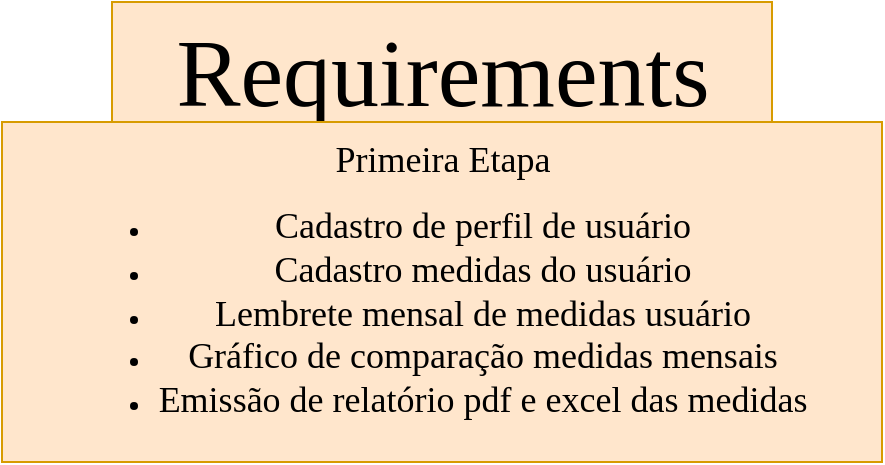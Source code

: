 <mxfile version="21.1.1" type="github">
  <diagram name="Página-1" id="QN-l5Cvf_ZFzQhAqVFd9">
    <mxGraphModel dx="2416" dy="763" grid="1" gridSize="10" guides="1" tooltips="1" connect="1" arrows="1" fold="1" page="1" pageScale="1" pageWidth="827" pageHeight="1169" math="0" shadow="0">
      <root>
        <mxCell id="0" />
        <mxCell id="1" parent="0" />
        <mxCell id="jp9rniIs49GK-U40GYv0-1" value="&lt;font data-font-src=&quot;https://fonts.googleapis.com/css?family=Quicksand&quot; face=&quot;Quicksand&quot; style=&quot;font-size: 48px;&quot;&gt;Requirements&lt;br&gt;&lt;/font&gt;" style="text;html=1;align=center;verticalAlign=middle;resizable=0;points=[];autosize=1;strokeColor=#d79b00;fillColor=#ffe6cc;" vertex="1" parent="1">
          <mxGeometry x="-1599" width="330" height="70" as="geometry" />
        </mxCell>
        <mxCell id="jp9rniIs49GK-U40GYv0-2" value="&lt;span style=&quot;font-size: 18px; font-family: Quicksand; background-color: initial;&quot;&gt;Primeira Etapa&lt;/span&gt;&lt;br&gt;&lt;ul&gt;&lt;li&gt;&lt;font data-font-src=&quot;https://fonts.googleapis.com/css?family=Quicksand&quot; face=&quot;Quicksand&quot; style=&quot;font-size: 18px;&quot;&gt;Cadastro de perfil de usuário&lt;/font&gt;&lt;/li&gt;&lt;li&gt;&lt;font data-font-src=&quot;https://fonts.googleapis.com/css?family=Quicksand&quot; face=&quot;Quicksand&quot; style=&quot;font-size: 18px;&quot;&gt;Cadastro medidas do usuário&lt;/font&gt;&lt;/li&gt;&lt;li&gt;&lt;font data-font-src=&quot;https://fonts.googleapis.com/css?family=Quicksand&quot; face=&quot;Quicksand&quot; style=&quot;font-size: 18px;&quot;&gt;Lembrete mensal de medidas usuário&lt;/font&gt;&lt;/li&gt;&lt;li&gt;&lt;font data-font-src=&quot;https://fonts.googleapis.com/css?family=Quicksand&quot; face=&quot;Quicksand&quot; style=&quot;font-size: 18px;&quot;&gt;Gráfico de comparação medidas mensais&lt;/font&gt;&lt;/li&gt;&lt;li&gt;&lt;font data-font-src=&quot;https://fonts.googleapis.com/css?family=Quicksand&quot; face=&quot;Quicksand&quot; style=&quot;font-size: 18px;&quot;&gt;Emissão de relatório pdf e excel das medidas&lt;/font&gt;&lt;/li&gt;&lt;/ul&gt;" style="text;html=1;align=center;verticalAlign=middle;resizable=0;points=[];autosize=1;strokeColor=#d79b00;fillColor=#ffe6cc;" vertex="1" parent="1">
          <mxGeometry x="-1654" y="60" width="440" height="170" as="geometry" />
        </mxCell>
      </root>
    </mxGraphModel>
  </diagram>
</mxfile>
